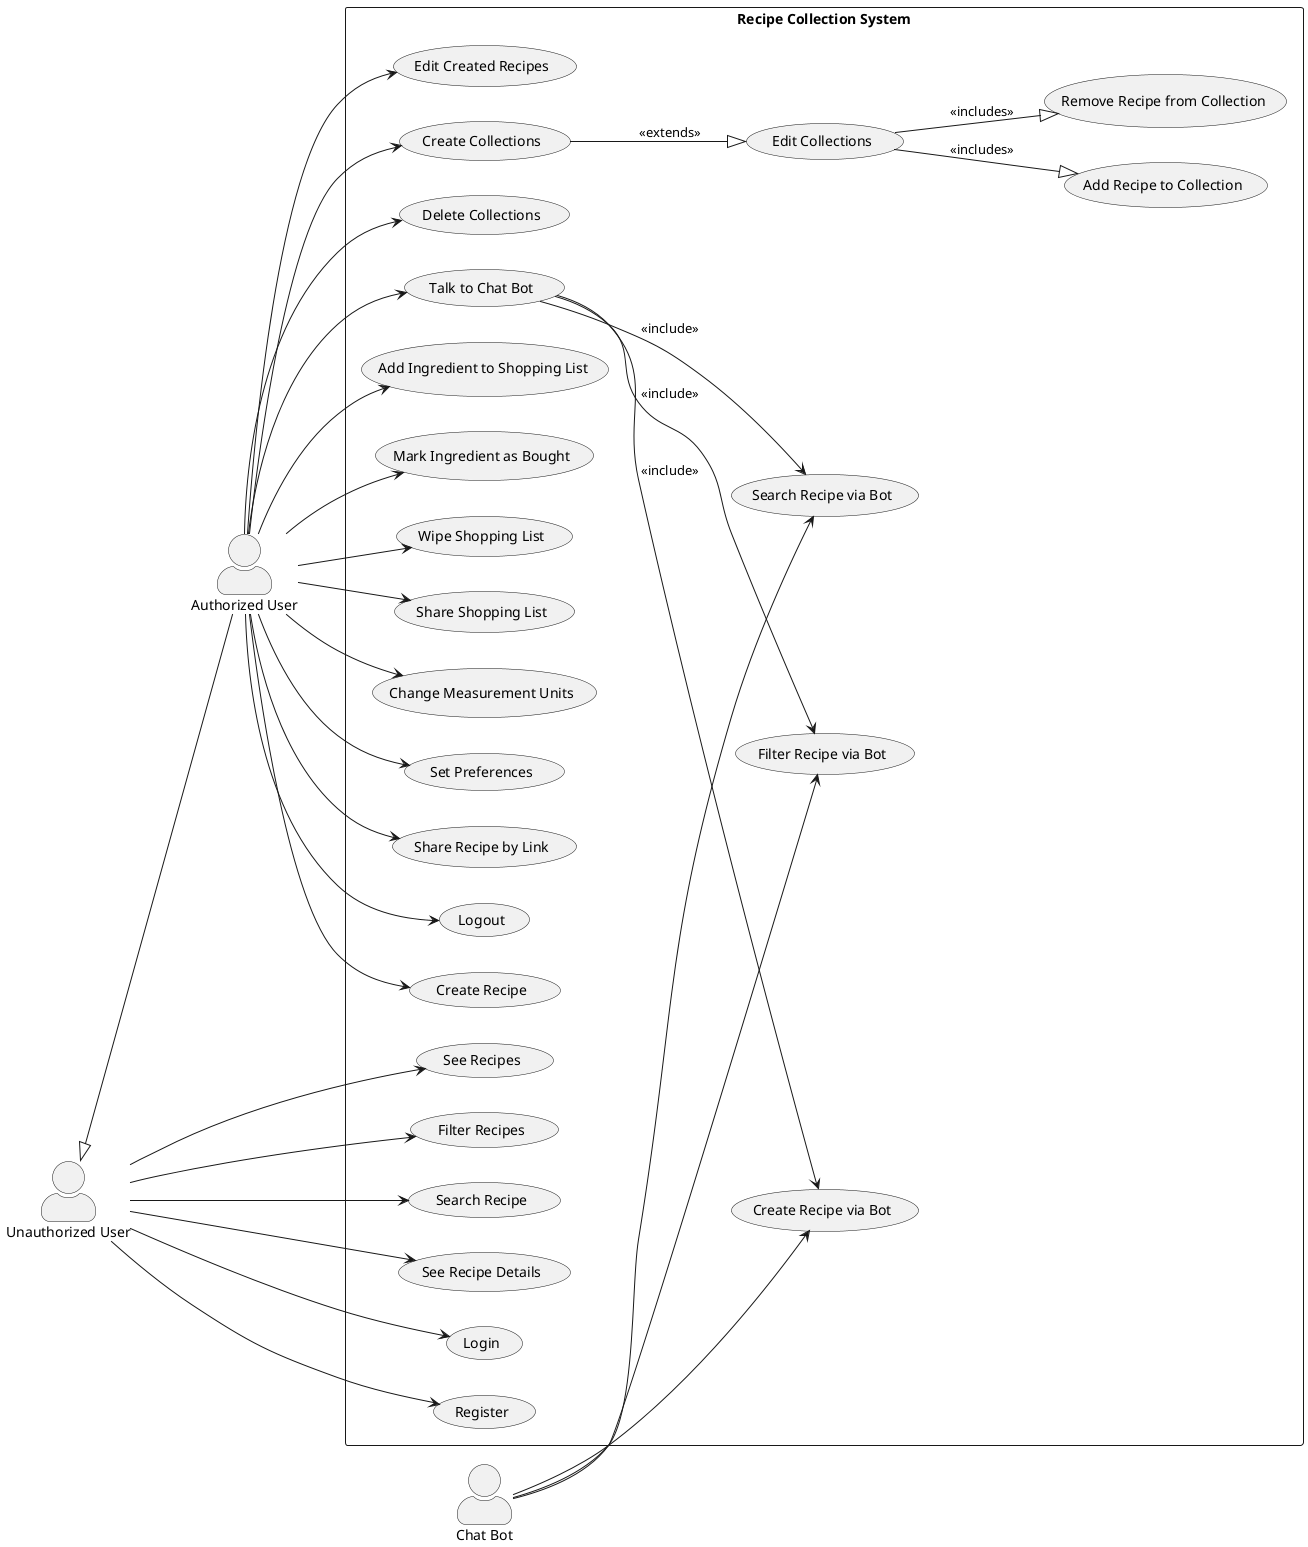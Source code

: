 @startuml
left to right direction
skinparam actorStyle awesome
skinparam packageStyle rectangle

' Define actors
actor "Unauthorized User" as UnauthorizedUser
actor "Authorized User" as AuthorizedUser
actor "Chat Bot" as ChatBot

' Define inheritance between actors
UnauthorizedUser <|-- AuthorizedUser

' Define boundaries
rectangle "Recipe Collection System" {
  ' Common use cases for both user types
  usecase "See Recipes" as SeeRecipes
  usecase "Filter Recipes" as FilterRecipes
  usecase "Search Recipe" as SearchRecipe
  usecase "See Recipe Details" as SeeRecipeDetails
  
  ' Unauthorized user specific use cases
  usecase "Login" as Login
  usecase "Register" as Register
  
  ' Authorized user specific use cases
  usecase "Create Recipe" as CreateRecipe
  usecase "Edit Created Recipes" as EditRecipe
  usecase "Create Collections" as CreateCollections
  usecase "Delete Collections" as DeleteCollections
  usecase "Add Recipe to Collection" as AddToCollection
  usecase "Remove Recipe from Collection" as RemoveFromCollection
  usecase "Edit Collections" as EditCollections
  usecase "Talk to Chat Bot" as TalkToChatBot
  usecase "Add Ingredient to Shopping List" as AddToShoppingList
  usecase "Mark Ingredient as Bought" as MarkAsBought
  usecase "Wipe Shopping List" as WipeShoppingList
  usecase "Share Shopping List" as ShareShoppingList
  usecase "Change Measurement Units" as ChangeMeasurementUnits
  usecase "Set Preferences" as SetPreferences
  usecase "Share Recipe by Link" as ShareRecipe
  usecase "Logout" as Logout

  ' Chat bot specific use cases
  usecase "Create Recipe via Bot" as BotCreateRecipe
  usecase "Search Recipe via Bot" as BotSearchRecipe
  usecase "Filter Recipe via Bot" as BotFilterRecipe
}

' Connect actors with use cases
UnauthorizedUser --> SeeRecipes
UnauthorizedUser --> FilterRecipes
UnauthorizedUser --> SearchRecipe
UnauthorizedUser --> SeeRecipeDetails
UnauthorizedUser --> Login
UnauthorizedUser --> Register

AuthorizedUser --> CreateRecipe
AuthorizedUser --> EditRecipe
AuthorizedUser --> CreateCollections
AuthorizedUser --> DeleteCollections
AuthorizedUser --> TalkToChatBot
AuthorizedUser --> AddToShoppingList
AuthorizedUser --> MarkAsBought
AuthorizedUser --> WipeShoppingList
AuthorizedUser --> ShareShoppingList
AuthorizedUser --> ChangeMeasurementUnits
AuthorizedUser --> SetPreferences
AuthorizedUser --> ShareRecipe
AuthorizedUser --> Logout

ChatBot --> BotCreateRecipe
ChatBot --> BotSearchRecipe
ChatBot --> BotFilterRecipe

' Define relationships between use cases
TalkToChatBot --> BotCreateRecipe : <<include>>
TalkToChatBot --> BotSearchRecipe : <<include>>
TalkToChatBot --> BotFilterRecipe : <<include>>
CreateCollections --|> EditCollections : <<extends>>
EditCollections --|> AddToCollection : <<includes>>
EditCollections --|> RemoveFromCollection : <<includes>>

@enduml
